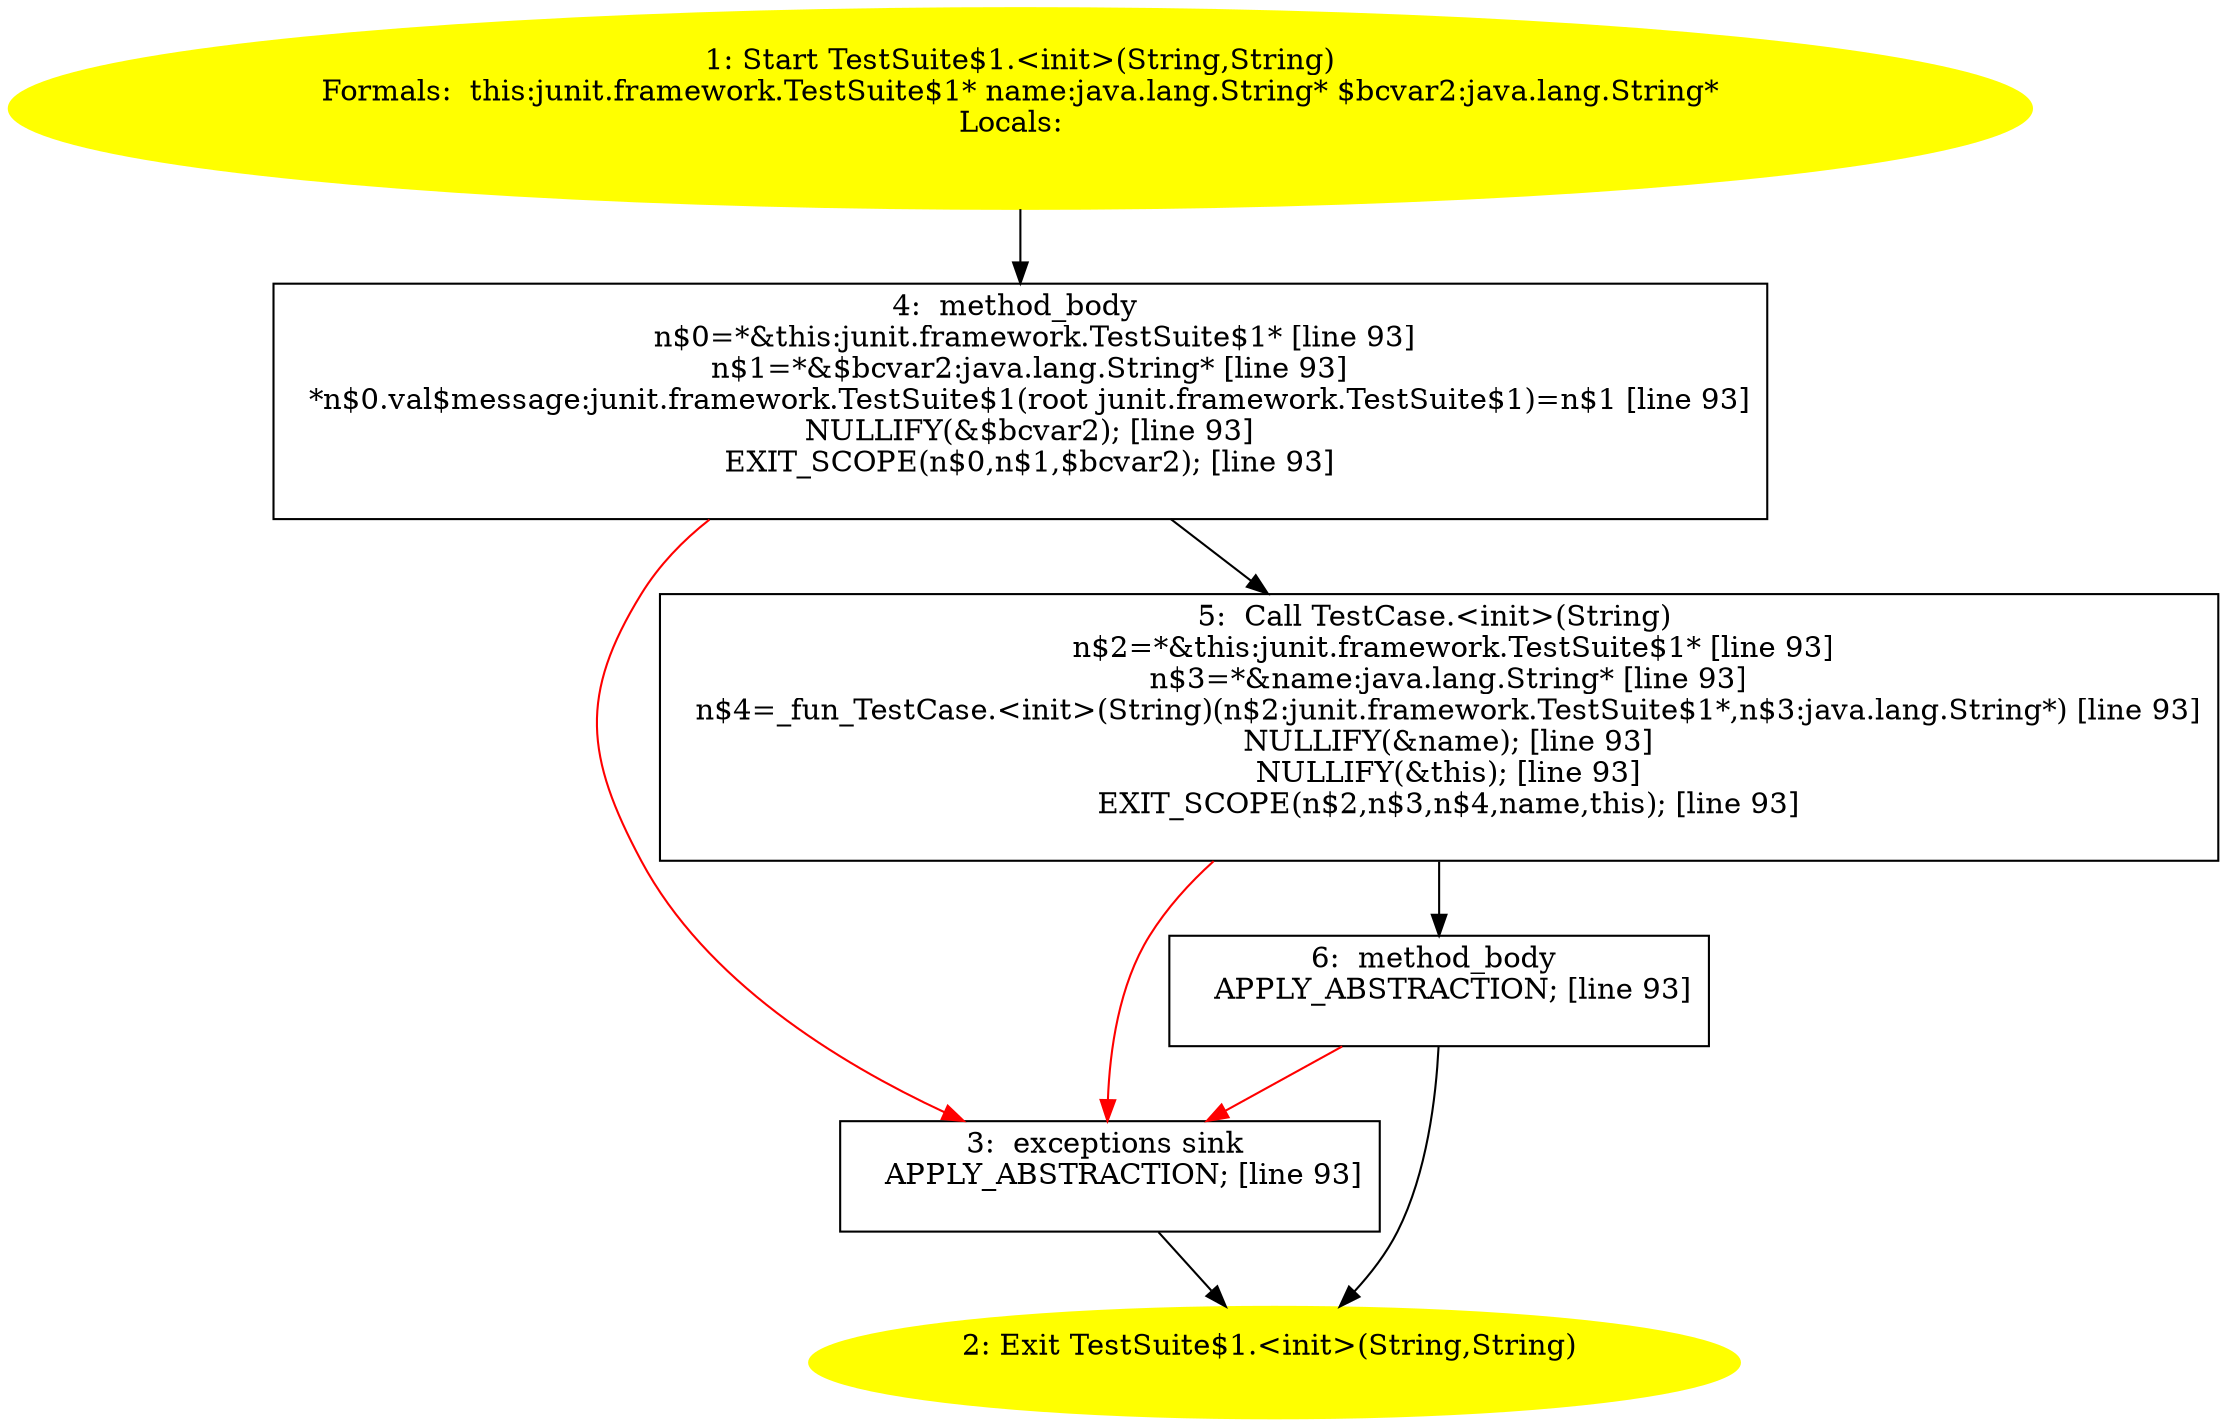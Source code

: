 /* @generated */
digraph cfg {
"junit.framework.TestSuite$1.<init>(java.lang.String,java.lang.String).ba047426272148efcc42a46676d18c95_1" [label="1: Start TestSuite$1.<init>(String,String)\nFormals:  this:junit.framework.TestSuite$1* name:java.lang.String* $bcvar2:java.lang.String*\nLocals:  \n  " color=yellow style=filled]
	

	 "junit.framework.TestSuite$1.<init>(java.lang.String,java.lang.String).ba047426272148efcc42a46676d18c95_1" -> "junit.framework.TestSuite$1.<init>(java.lang.String,java.lang.String).ba047426272148efcc42a46676d18c95_4" ;
"junit.framework.TestSuite$1.<init>(java.lang.String,java.lang.String).ba047426272148efcc42a46676d18c95_2" [label="2: Exit TestSuite$1.<init>(String,String) \n  " color=yellow style=filled]
	

"junit.framework.TestSuite$1.<init>(java.lang.String,java.lang.String).ba047426272148efcc42a46676d18c95_3" [label="3:  exceptions sink \n   APPLY_ABSTRACTION; [line 93]\n " shape="box"]
	

	 "junit.framework.TestSuite$1.<init>(java.lang.String,java.lang.String).ba047426272148efcc42a46676d18c95_3" -> "junit.framework.TestSuite$1.<init>(java.lang.String,java.lang.String).ba047426272148efcc42a46676d18c95_2" ;
"junit.framework.TestSuite$1.<init>(java.lang.String,java.lang.String).ba047426272148efcc42a46676d18c95_4" [label="4:  method_body \n   n$0=*&this:junit.framework.TestSuite$1* [line 93]\n  n$1=*&$bcvar2:java.lang.String* [line 93]\n  *n$0.val$message:junit.framework.TestSuite$1(root junit.framework.TestSuite$1)=n$1 [line 93]\n  NULLIFY(&$bcvar2); [line 93]\n  EXIT_SCOPE(n$0,n$1,$bcvar2); [line 93]\n " shape="box"]
	

	 "junit.framework.TestSuite$1.<init>(java.lang.String,java.lang.String).ba047426272148efcc42a46676d18c95_4" -> "junit.framework.TestSuite$1.<init>(java.lang.String,java.lang.String).ba047426272148efcc42a46676d18c95_5" ;
	 "junit.framework.TestSuite$1.<init>(java.lang.String,java.lang.String).ba047426272148efcc42a46676d18c95_4" -> "junit.framework.TestSuite$1.<init>(java.lang.String,java.lang.String).ba047426272148efcc42a46676d18c95_3" [color="red" ];
"junit.framework.TestSuite$1.<init>(java.lang.String,java.lang.String).ba047426272148efcc42a46676d18c95_5" [label="5:  Call TestCase.<init>(String) \n   n$2=*&this:junit.framework.TestSuite$1* [line 93]\n  n$3=*&name:java.lang.String* [line 93]\n  n$4=_fun_TestCase.<init>(String)(n$2:junit.framework.TestSuite$1*,n$3:java.lang.String*) [line 93]\n  NULLIFY(&name); [line 93]\n  NULLIFY(&this); [line 93]\n  EXIT_SCOPE(n$2,n$3,n$4,name,this); [line 93]\n " shape="box"]
	

	 "junit.framework.TestSuite$1.<init>(java.lang.String,java.lang.String).ba047426272148efcc42a46676d18c95_5" -> "junit.framework.TestSuite$1.<init>(java.lang.String,java.lang.String).ba047426272148efcc42a46676d18c95_6" ;
	 "junit.framework.TestSuite$1.<init>(java.lang.String,java.lang.String).ba047426272148efcc42a46676d18c95_5" -> "junit.framework.TestSuite$1.<init>(java.lang.String,java.lang.String).ba047426272148efcc42a46676d18c95_3" [color="red" ];
"junit.framework.TestSuite$1.<init>(java.lang.String,java.lang.String).ba047426272148efcc42a46676d18c95_6" [label="6:  method_body \n   APPLY_ABSTRACTION; [line 93]\n " shape="box"]
	

	 "junit.framework.TestSuite$1.<init>(java.lang.String,java.lang.String).ba047426272148efcc42a46676d18c95_6" -> "junit.framework.TestSuite$1.<init>(java.lang.String,java.lang.String).ba047426272148efcc42a46676d18c95_2" ;
	 "junit.framework.TestSuite$1.<init>(java.lang.String,java.lang.String).ba047426272148efcc42a46676d18c95_6" -> "junit.framework.TestSuite$1.<init>(java.lang.String,java.lang.String).ba047426272148efcc42a46676d18c95_3" [color="red" ];
}
